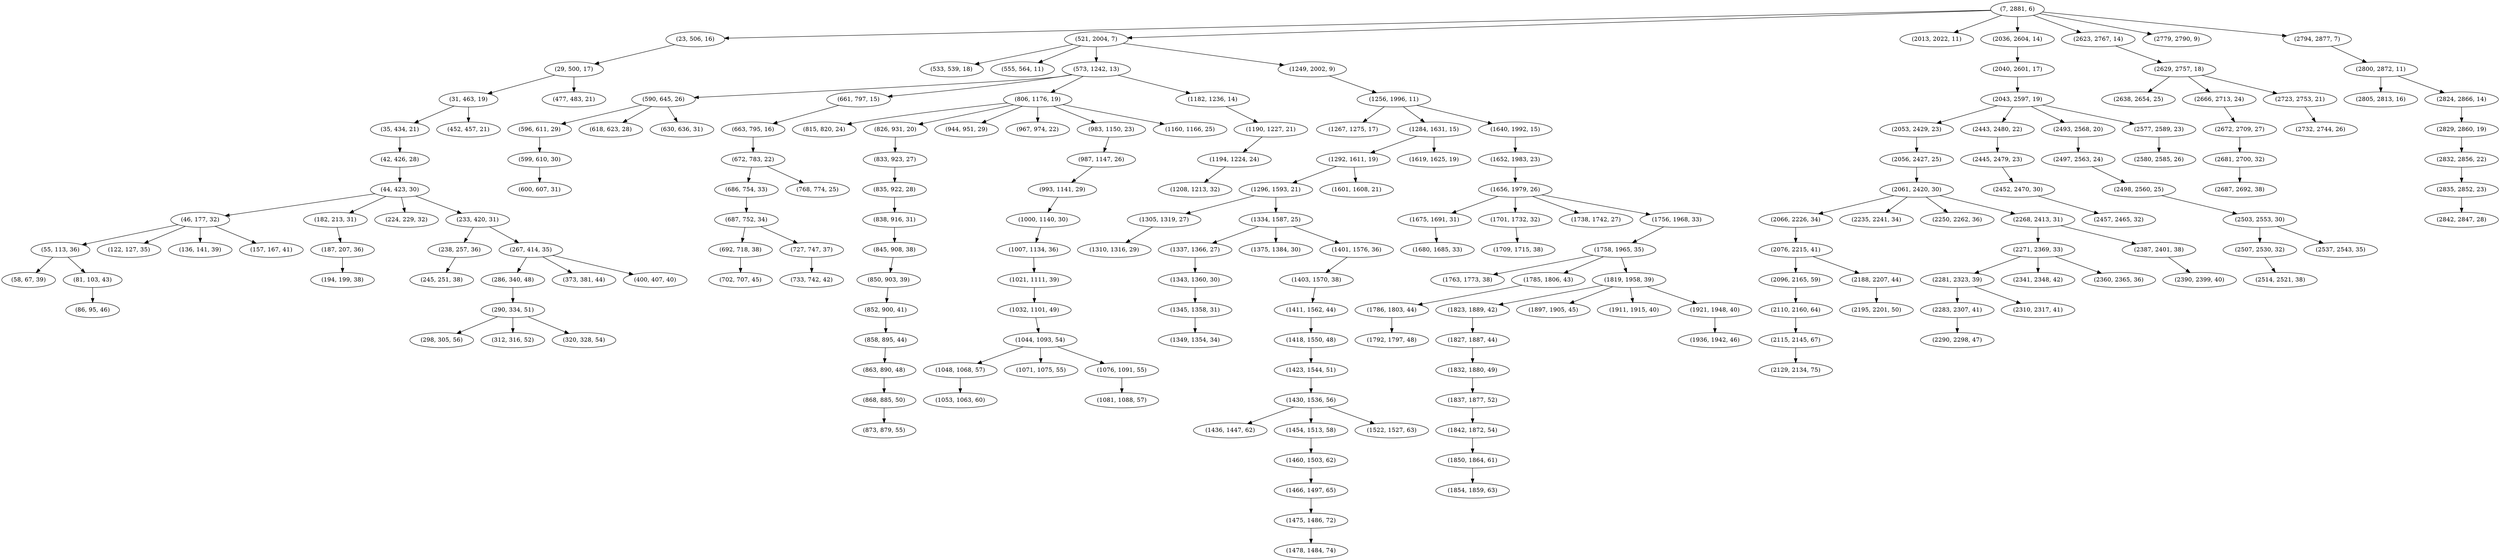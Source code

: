 digraph tree {
    "(7, 2881, 6)";
    "(23, 506, 16)";
    "(29, 500, 17)";
    "(31, 463, 19)";
    "(35, 434, 21)";
    "(42, 426, 28)";
    "(44, 423, 30)";
    "(46, 177, 32)";
    "(55, 113, 36)";
    "(58, 67, 39)";
    "(81, 103, 43)";
    "(86, 95, 46)";
    "(122, 127, 35)";
    "(136, 141, 39)";
    "(157, 167, 41)";
    "(182, 213, 31)";
    "(187, 207, 36)";
    "(194, 199, 38)";
    "(224, 229, 32)";
    "(233, 420, 31)";
    "(238, 257, 36)";
    "(245, 251, 38)";
    "(267, 414, 35)";
    "(286, 340, 48)";
    "(290, 334, 51)";
    "(298, 305, 56)";
    "(312, 316, 52)";
    "(320, 328, 54)";
    "(373, 381, 44)";
    "(400, 407, 40)";
    "(452, 457, 21)";
    "(477, 483, 21)";
    "(521, 2004, 7)";
    "(533, 539, 18)";
    "(555, 564, 11)";
    "(573, 1242, 13)";
    "(590, 645, 26)";
    "(596, 611, 29)";
    "(599, 610, 30)";
    "(600, 607, 31)";
    "(618, 623, 28)";
    "(630, 636, 31)";
    "(661, 797, 15)";
    "(663, 795, 16)";
    "(672, 783, 22)";
    "(686, 754, 33)";
    "(687, 752, 34)";
    "(692, 718, 38)";
    "(702, 707, 45)";
    "(727, 747, 37)";
    "(733, 742, 42)";
    "(768, 774, 25)";
    "(806, 1176, 19)";
    "(815, 820, 24)";
    "(826, 931, 20)";
    "(833, 923, 27)";
    "(835, 922, 28)";
    "(838, 916, 31)";
    "(845, 908, 38)";
    "(850, 903, 39)";
    "(852, 900, 41)";
    "(858, 895, 44)";
    "(863, 890, 48)";
    "(868, 885, 50)";
    "(873, 879, 55)";
    "(944, 951, 29)";
    "(967, 974, 22)";
    "(983, 1150, 23)";
    "(987, 1147, 26)";
    "(993, 1141, 29)";
    "(1000, 1140, 30)";
    "(1007, 1134, 36)";
    "(1021, 1111, 39)";
    "(1032, 1101, 49)";
    "(1044, 1093, 54)";
    "(1048, 1068, 57)";
    "(1053, 1063, 60)";
    "(1071, 1075, 55)";
    "(1076, 1091, 55)";
    "(1081, 1088, 57)";
    "(1160, 1166, 25)";
    "(1182, 1236, 14)";
    "(1190, 1227, 21)";
    "(1194, 1224, 24)";
    "(1208, 1213, 32)";
    "(1249, 2002, 9)";
    "(1256, 1996, 11)";
    "(1267, 1275, 17)";
    "(1284, 1631, 15)";
    "(1292, 1611, 19)";
    "(1296, 1593, 21)";
    "(1305, 1319, 27)";
    "(1310, 1316, 29)";
    "(1334, 1587, 25)";
    "(1337, 1366, 27)";
    "(1343, 1360, 30)";
    "(1345, 1358, 31)";
    "(1349, 1354, 34)";
    "(1375, 1384, 30)";
    "(1401, 1576, 36)";
    "(1403, 1570, 38)";
    "(1411, 1562, 44)";
    "(1418, 1550, 48)";
    "(1423, 1544, 51)";
    "(1430, 1536, 56)";
    "(1436, 1447, 62)";
    "(1454, 1513, 58)";
    "(1460, 1503, 62)";
    "(1466, 1497, 65)";
    "(1475, 1486, 72)";
    "(1478, 1484, 74)";
    "(1522, 1527, 63)";
    "(1601, 1608, 21)";
    "(1619, 1625, 19)";
    "(1640, 1992, 15)";
    "(1652, 1983, 23)";
    "(1656, 1979, 26)";
    "(1675, 1691, 31)";
    "(1680, 1685, 33)";
    "(1701, 1732, 32)";
    "(1709, 1715, 38)";
    "(1738, 1742, 27)";
    "(1756, 1968, 33)";
    "(1758, 1965, 35)";
    "(1763, 1773, 38)";
    "(1785, 1806, 43)";
    "(1786, 1803, 44)";
    "(1792, 1797, 48)";
    "(1819, 1958, 39)";
    "(1823, 1889, 42)";
    "(1827, 1887, 44)";
    "(1832, 1880, 49)";
    "(1837, 1877, 52)";
    "(1842, 1872, 54)";
    "(1850, 1864, 61)";
    "(1854, 1859, 63)";
    "(1897, 1905, 45)";
    "(1911, 1915, 40)";
    "(1921, 1948, 40)";
    "(1936, 1942, 46)";
    "(2013, 2022, 11)";
    "(2036, 2604, 14)";
    "(2040, 2601, 17)";
    "(2043, 2597, 19)";
    "(2053, 2429, 23)";
    "(2056, 2427, 25)";
    "(2061, 2420, 30)";
    "(2066, 2226, 34)";
    "(2076, 2215, 41)";
    "(2096, 2165, 59)";
    "(2110, 2160, 64)";
    "(2115, 2145, 67)";
    "(2129, 2134, 75)";
    "(2188, 2207, 44)";
    "(2195, 2201, 50)";
    "(2235, 2241, 34)";
    "(2250, 2262, 36)";
    "(2268, 2413, 31)";
    "(2271, 2369, 33)";
    "(2281, 2323, 39)";
    "(2283, 2307, 41)";
    "(2290, 2298, 47)";
    "(2310, 2317, 41)";
    "(2341, 2348, 42)";
    "(2360, 2365, 36)";
    "(2387, 2401, 38)";
    "(2390, 2399, 40)";
    "(2443, 2480, 22)";
    "(2445, 2479, 23)";
    "(2452, 2470, 30)";
    "(2457, 2465, 32)";
    "(2493, 2568, 20)";
    "(2497, 2563, 24)";
    "(2498, 2560, 25)";
    "(2503, 2553, 30)";
    "(2507, 2530, 32)";
    "(2514, 2521, 38)";
    "(2537, 2543, 35)";
    "(2577, 2589, 23)";
    "(2580, 2585, 26)";
    "(2623, 2767, 14)";
    "(2629, 2757, 18)";
    "(2638, 2654, 25)";
    "(2666, 2713, 24)";
    "(2672, 2709, 27)";
    "(2681, 2700, 32)";
    "(2687, 2692, 38)";
    "(2723, 2753, 21)";
    "(2732, 2744, 26)";
    "(2779, 2790, 9)";
    "(2794, 2877, 7)";
    "(2800, 2872, 11)";
    "(2805, 2813, 16)";
    "(2824, 2866, 14)";
    "(2829, 2860, 19)";
    "(2832, 2856, 22)";
    "(2835, 2852, 23)";
    "(2842, 2847, 28)";
    "(7, 2881, 6)" -> "(23, 506, 16)";
    "(7, 2881, 6)" -> "(521, 2004, 7)";
    "(7, 2881, 6)" -> "(2013, 2022, 11)";
    "(7, 2881, 6)" -> "(2036, 2604, 14)";
    "(7, 2881, 6)" -> "(2623, 2767, 14)";
    "(7, 2881, 6)" -> "(2779, 2790, 9)";
    "(7, 2881, 6)" -> "(2794, 2877, 7)";
    "(23, 506, 16)" -> "(29, 500, 17)";
    "(29, 500, 17)" -> "(31, 463, 19)";
    "(29, 500, 17)" -> "(477, 483, 21)";
    "(31, 463, 19)" -> "(35, 434, 21)";
    "(31, 463, 19)" -> "(452, 457, 21)";
    "(35, 434, 21)" -> "(42, 426, 28)";
    "(42, 426, 28)" -> "(44, 423, 30)";
    "(44, 423, 30)" -> "(46, 177, 32)";
    "(44, 423, 30)" -> "(182, 213, 31)";
    "(44, 423, 30)" -> "(224, 229, 32)";
    "(44, 423, 30)" -> "(233, 420, 31)";
    "(46, 177, 32)" -> "(55, 113, 36)";
    "(46, 177, 32)" -> "(122, 127, 35)";
    "(46, 177, 32)" -> "(136, 141, 39)";
    "(46, 177, 32)" -> "(157, 167, 41)";
    "(55, 113, 36)" -> "(58, 67, 39)";
    "(55, 113, 36)" -> "(81, 103, 43)";
    "(81, 103, 43)" -> "(86, 95, 46)";
    "(182, 213, 31)" -> "(187, 207, 36)";
    "(187, 207, 36)" -> "(194, 199, 38)";
    "(233, 420, 31)" -> "(238, 257, 36)";
    "(233, 420, 31)" -> "(267, 414, 35)";
    "(238, 257, 36)" -> "(245, 251, 38)";
    "(267, 414, 35)" -> "(286, 340, 48)";
    "(267, 414, 35)" -> "(373, 381, 44)";
    "(267, 414, 35)" -> "(400, 407, 40)";
    "(286, 340, 48)" -> "(290, 334, 51)";
    "(290, 334, 51)" -> "(298, 305, 56)";
    "(290, 334, 51)" -> "(312, 316, 52)";
    "(290, 334, 51)" -> "(320, 328, 54)";
    "(521, 2004, 7)" -> "(533, 539, 18)";
    "(521, 2004, 7)" -> "(555, 564, 11)";
    "(521, 2004, 7)" -> "(573, 1242, 13)";
    "(521, 2004, 7)" -> "(1249, 2002, 9)";
    "(573, 1242, 13)" -> "(590, 645, 26)";
    "(573, 1242, 13)" -> "(661, 797, 15)";
    "(573, 1242, 13)" -> "(806, 1176, 19)";
    "(573, 1242, 13)" -> "(1182, 1236, 14)";
    "(590, 645, 26)" -> "(596, 611, 29)";
    "(590, 645, 26)" -> "(618, 623, 28)";
    "(590, 645, 26)" -> "(630, 636, 31)";
    "(596, 611, 29)" -> "(599, 610, 30)";
    "(599, 610, 30)" -> "(600, 607, 31)";
    "(661, 797, 15)" -> "(663, 795, 16)";
    "(663, 795, 16)" -> "(672, 783, 22)";
    "(672, 783, 22)" -> "(686, 754, 33)";
    "(672, 783, 22)" -> "(768, 774, 25)";
    "(686, 754, 33)" -> "(687, 752, 34)";
    "(687, 752, 34)" -> "(692, 718, 38)";
    "(687, 752, 34)" -> "(727, 747, 37)";
    "(692, 718, 38)" -> "(702, 707, 45)";
    "(727, 747, 37)" -> "(733, 742, 42)";
    "(806, 1176, 19)" -> "(815, 820, 24)";
    "(806, 1176, 19)" -> "(826, 931, 20)";
    "(806, 1176, 19)" -> "(944, 951, 29)";
    "(806, 1176, 19)" -> "(967, 974, 22)";
    "(806, 1176, 19)" -> "(983, 1150, 23)";
    "(806, 1176, 19)" -> "(1160, 1166, 25)";
    "(826, 931, 20)" -> "(833, 923, 27)";
    "(833, 923, 27)" -> "(835, 922, 28)";
    "(835, 922, 28)" -> "(838, 916, 31)";
    "(838, 916, 31)" -> "(845, 908, 38)";
    "(845, 908, 38)" -> "(850, 903, 39)";
    "(850, 903, 39)" -> "(852, 900, 41)";
    "(852, 900, 41)" -> "(858, 895, 44)";
    "(858, 895, 44)" -> "(863, 890, 48)";
    "(863, 890, 48)" -> "(868, 885, 50)";
    "(868, 885, 50)" -> "(873, 879, 55)";
    "(983, 1150, 23)" -> "(987, 1147, 26)";
    "(987, 1147, 26)" -> "(993, 1141, 29)";
    "(993, 1141, 29)" -> "(1000, 1140, 30)";
    "(1000, 1140, 30)" -> "(1007, 1134, 36)";
    "(1007, 1134, 36)" -> "(1021, 1111, 39)";
    "(1021, 1111, 39)" -> "(1032, 1101, 49)";
    "(1032, 1101, 49)" -> "(1044, 1093, 54)";
    "(1044, 1093, 54)" -> "(1048, 1068, 57)";
    "(1044, 1093, 54)" -> "(1071, 1075, 55)";
    "(1044, 1093, 54)" -> "(1076, 1091, 55)";
    "(1048, 1068, 57)" -> "(1053, 1063, 60)";
    "(1076, 1091, 55)" -> "(1081, 1088, 57)";
    "(1182, 1236, 14)" -> "(1190, 1227, 21)";
    "(1190, 1227, 21)" -> "(1194, 1224, 24)";
    "(1194, 1224, 24)" -> "(1208, 1213, 32)";
    "(1249, 2002, 9)" -> "(1256, 1996, 11)";
    "(1256, 1996, 11)" -> "(1267, 1275, 17)";
    "(1256, 1996, 11)" -> "(1284, 1631, 15)";
    "(1256, 1996, 11)" -> "(1640, 1992, 15)";
    "(1284, 1631, 15)" -> "(1292, 1611, 19)";
    "(1284, 1631, 15)" -> "(1619, 1625, 19)";
    "(1292, 1611, 19)" -> "(1296, 1593, 21)";
    "(1292, 1611, 19)" -> "(1601, 1608, 21)";
    "(1296, 1593, 21)" -> "(1305, 1319, 27)";
    "(1296, 1593, 21)" -> "(1334, 1587, 25)";
    "(1305, 1319, 27)" -> "(1310, 1316, 29)";
    "(1334, 1587, 25)" -> "(1337, 1366, 27)";
    "(1334, 1587, 25)" -> "(1375, 1384, 30)";
    "(1334, 1587, 25)" -> "(1401, 1576, 36)";
    "(1337, 1366, 27)" -> "(1343, 1360, 30)";
    "(1343, 1360, 30)" -> "(1345, 1358, 31)";
    "(1345, 1358, 31)" -> "(1349, 1354, 34)";
    "(1401, 1576, 36)" -> "(1403, 1570, 38)";
    "(1403, 1570, 38)" -> "(1411, 1562, 44)";
    "(1411, 1562, 44)" -> "(1418, 1550, 48)";
    "(1418, 1550, 48)" -> "(1423, 1544, 51)";
    "(1423, 1544, 51)" -> "(1430, 1536, 56)";
    "(1430, 1536, 56)" -> "(1436, 1447, 62)";
    "(1430, 1536, 56)" -> "(1454, 1513, 58)";
    "(1430, 1536, 56)" -> "(1522, 1527, 63)";
    "(1454, 1513, 58)" -> "(1460, 1503, 62)";
    "(1460, 1503, 62)" -> "(1466, 1497, 65)";
    "(1466, 1497, 65)" -> "(1475, 1486, 72)";
    "(1475, 1486, 72)" -> "(1478, 1484, 74)";
    "(1640, 1992, 15)" -> "(1652, 1983, 23)";
    "(1652, 1983, 23)" -> "(1656, 1979, 26)";
    "(1656, 1979, 26)" -> "(1675, 1691, 31)";
    "(1656, 1979, 26)" -> "(1701, 1732, 32)";
    "(1656, 1979, 26)" -> "(1738, 1742, 27)";
    "(1656, 1979, 26)" -> "(1756, 1968, 33)";
    "(1675, 1691, 31)" -> "(1680, 1685, 33)";
    "(1701, 1732, 32)" -> "(1709, 1715, 38)";
    "(1756, 1968, 33)" -> "(1758, 1965, 35)";
    "(1758, 1965, 35)" -> "(1763, 1773, 38)";
    "(1758, 1965, 35)" -> "(1785, 1806, 43)";
    "(1758, 1965, 35)" -> "(1819, 1958, 39)";
    "(1785, 1806, 43)" -> "(1786, 1803, 44)";
    "(1786, 1803, 44)" -> "(1792, 1797, 48)";
    "(1819, 1958, 39)" -> "(1823, 1889, 42)";
    "(1819, 1958, 39)" -> "(1897, 1905, 45)";
    "(1819, 1958, 39)" -> "(1911, 1915, 40)";
    "(1819, 1958, 39)" -> "(1921, 1948, 40)";
    "(1823, 1889, 42)" -> "(1827, 1887, 44)";
    "(1827, 1887, 44)" -> "(1832, 1880, 49)";
    "(1832, 1880, 49)" -> "(1837, 1877, 52)";
    "(1837, 1877, 52)" -> "(1842, 1872, 54)";
    "(1842, 1872, 54)" -> "(1850, 1864, 61)";
    "(1850, 1864, 61)" -> "(1854, 1859, 63)";
    "(1921, 1948, 40)" -> "(1936, 1942, 46)";
    "(2036, 2604, 14)" -> "(2040, 2601, 17)";
    "(2040, 2601, 17)" -> "(2043, 2597, 19)";
    "(2043, 2597, 19)" -> "(2053, 2429, 23)";
    "(2043, 2597, 19)" -> "(2443, 2480, 22)";
    "(2043, 2597, 19)" -> "(2493, 2568, 20)";
    "(2043, 2597, 19)" -> "(2577, 2589, 23)";
    "(2053, 2429, 23)" -> "(2056, 2427, 25)";
    "(2056, 2427, 25)" -> "(2061, 2420, 30)";
    "(2061, 2420, 30)" -> "(2066, 2226, 34)";
    "(2061, 2420, 30)" -> "(2235, 2241, 34)";
    "(2061, 2420, 30)" -> "(2250, 2262, 36)";
    "(2061, 2420, 30)" -> "(2268, 2413, 31)";
    "(2066, 2226, 34)" -> "(2076, 2215, 41)";
    "(2076, 2215, 41)" -> "(2096, 2165, 59)";
    "(2076, 2215, 41)" -> "(2188, 2207, 44)";
    "(2096, 2165, 59)" -> "(2110, 2160, 64)";
    "(2110, 2160, 64)" -> "(2115, 2145, 67)";
    "(2115, 2145, 67)" -> "(2129, 2134, 75)";
    "(2188, 2207, 44)" -> "(2195, 2201, 50)";
    "(2268, 2413, 31)" -> "(2271, 2369, 33)";
    "(2268, 2413, 31)" -> "(2387, 2401, 38)";
    "(2271, 2369, 33)" -> "(2281, 2323, 39)";
    "(2271, 2369, 33)" -> "(2341, 2348, 42)";
    "(2271, 2369, 33)" -> "(2360, 2365, 36)";
    "(2281, 2323, 39)" -> "(2283, 2307, 41)";
    "(2281, 2323, 39)" -> "(2310, 2317, 41)";
    "(2283, 2307, 41)" -> "(2290, 2298, 47)";
    "(2387, 2401, 38)" -> "(2390, 2399, 40)";
    "(2443, 2480, 22)" -> "(2445, 2479, 23)";
    "(2445, 2479, 23)" -> "(2452, 2470, 30)";
    "(2452, 2470, 30)" -> "(2457, 2465, 32)";
    "(2493, 2568, 20)" -> "(2497, 2563, 24)";
    "(2497, 2563, 24)" -> "(2498, 2560, 25)";
    "(2498, 2560, 25)" -> "(2503, 2553, 30)";
    "(2503, 2553, 30)" -> "(2507, 2530, 32)";
    "(2503, 2553, 30)" -> "(2537, 2543, 35)";
    "(2507, 2530, 32)" -> "(2514, 2521, 38)";
    "(2577, 2589, 23)" -> "(2580, 2585, 26)";
    "(2623, 2767, 14)" -> "(2629, 2757, 18)";
    "(2629, 2757, 18)" -> "(2638, 2654, 25)";
    "(2629, 2757, 18)" -> "(2666, 2713, 24)";
    "(2629, 2757, 18)" -> "(2723, 2753, 21)";
    "(2666, 2713, 24)" -> "(2672, 2709, 27)";
    "(2672, 2709, 27)" -> "(2681, 2700, 32)";
    "(2681, 2700, 32)" -> "(2687, 2692, 38)";
    "(2723, 2753, 21)" -> "(2732, 2744, 26)";
    "(2794, 2877, 7)" -> "(2800, 2872, 11)";
    "(2800, 2872, 11)" -> "(2805, 2813, 16)";
    "(2800, 2872, 11)" -> "(2824, 2866, 14)";
    "(2824, 2866, 14)" -> "(2829, 2860, 19)";
    "(2829, 2860, 19)" -> "(2832, 2856, 22)";
    "(2832, 2856, 22)" -> "(2835, 2852, 23)";
    "(2835, 2852, 23)" -> "(2842, 2847, 28)";
}

